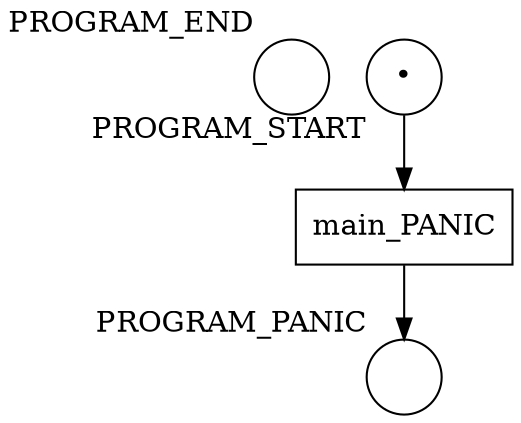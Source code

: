 digraph petrinet {
    PROGRAM_END [shape="circle" xlabel="PROGRAM_END" label=""];
    PROGRAM_PANIC [shape="circle" xlabel="PROGRAM_PANIC" label=""];
    PROGRAM_START [shape="circle" xlabel="PROGRAM_START" label="•"];
    main_PANIC [shape="box" xlabel="" label="main_PANIC"];
    PROGRAM_START -> main_PANIC;
    main_PANIC -> PROGRAM_PANIC;
}
